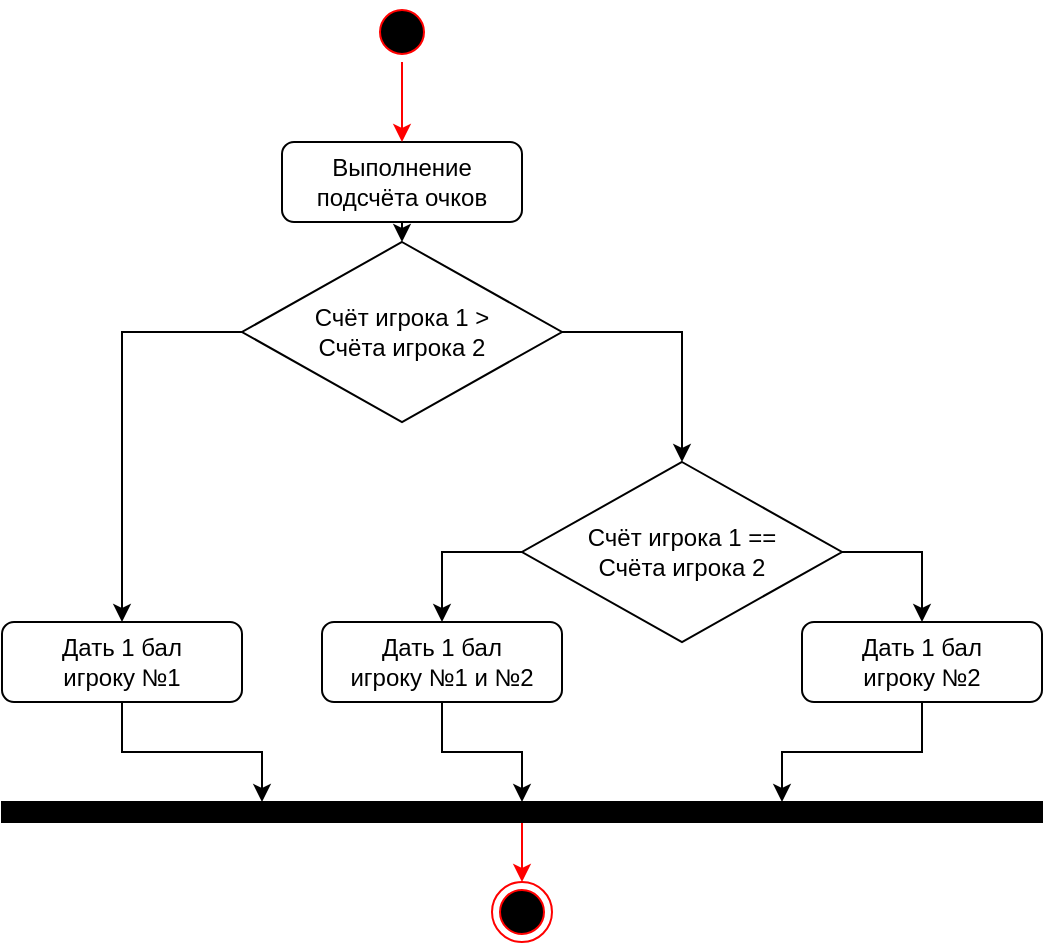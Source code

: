 <mxfile version="16.5.1" type="device"><diagram id="5U8zAogi2sXHxCddUW6z" name="Page-1"><mxGraphModel dx="1038" dy="649" grid="1" gridSize="10" guides="1" tooltips="1" connect="1" arrows="1" fold="1" page="1" pageScale="1" pageWidth="850" pageHeight="1100" math="0" shadow="0"><root><mxCell id="0"/><mxCell id="1" parent="0"/><mxCell id="0Ya9mDrRGmgA_TrDzb-6-18" style="edgeStyle=orthogonalEdgeStyle;rounded=0;orthogonalLoop=1;jettySize=auto;html=1;exitX=0.5;exitY=1;exitDx=0;exitDy=0;entryX=0.5;entryY=0;entryDx=0;entryDy=0;" edge="1" parent="1" source="0Ya9mDrRGmgA_TrDzb-6-1" target="0Ya9mDrRGmgA_TrDzb-6-2"><mxGeometry relative="1" as="geometry"/></mxCell><mxCell id="0Ya9mDrRGmgA_TrDzb-6-1" value="Выполнение подсчёта очков" style="rounded=1;whiteSpace=wrap;html=1;" vertex="1" parent="1"><mxGeometry x="280" y="120" width="120" height="40" as="geometry"/></mxCell><mxCell id="0Ya9mDrRGmgA_TrDzb-6-14" style="edgeStyle=orthogonalEdgeStyle;rounded=0;orthogonalLoop=1;jettySize=auto;html=1;exitX=0;exitY=0.5;exitDx=0;exitDy=0;entryX=0.5;entryY=0;entryDx=0;entryDy=0;" edge="1" parent="1" source="0Ya9mDrRGmgA_TrDzb-6-2" target="0Ya9mDrRGmgA_TrDzb-6-11"><mxGeometry relative="1" as="geometry"/></mxCell><mxCell id="0Ya9mDrRGmgA_TrDzb-6-15" style="edgeStyle=orthogonalEdgeStyle;rounded=0;orthogonalLoop=1;jettySize=auto;html=1;exitX=1;exitY=0.5;exitDx=0;exitDy=0;" edge="1" parent="1" source="0Ya9mDrRGmgA_TrDzb-6-2" target="0Ya9mDrRGmgA_TrDzb-6-10"><mxGeometry relative="1" as="geometry"/></mxCell><mxCell id="0Ya9mDrRGmgA_TrDzb-6-2" value="Счёт игрока 1 &amp;gt;&lt;br&gt;Счёта игрока 2" style="rhombus;whiteSpace=wrap;html=1;" vertex="1" parent="1"><mxGeometry x="260" y="170" width="160" height="90" as="geometry"/></mxCell><mxCell id="0Ya9mDrRGmgA_TrDzb-6-24" style="edgeStyle=orthogonalEdgeStyle;rounded=0;orthogonalLoop=1;jettySize=auto;html=1;exitX=0.5;exitY=1;exitDx=0;exitDy=0;entryX=0.5;entryY=0;entryDx=0;entryDy=0;strokeColor=#FF0000;" edge="1" parent="1" source="0Ya9mDrRGmgA_TrDzb-6-4" target="0Ya9mDrRGmgA_TrDzb-6-7"><mxGeometry relative="1" as="geometry"/></mxCell><mxCell id="0Ya9mDrRGmgA_TrDzb-6-4" value="" style="rounded=0;whiteSpace=wrap;html=1;fillColor=#000000;" vertex="1" parent="1"><mxGeometry x="140" y="450" width="520" height="10" as="geometry"/></mxCell><mxCell id="0Ya9mDrRGmgA_TrDzb-6-19" style="edgeStyle=orthogonalEdgeStyle;rounded=0;orthogonalLoop=1;jettySize=auto;html=1;exitX=0.5;exitY=1;exitDx=0;exitDy=0;entryX=0.5;entryY=0;entryDx=0;entryDy=0;strokeColor=#FF0000;" edge="1" parent="1" source="0Ya9mDrRGmgA_TrDzb-6-5" target="0Ya9mDrRGmgA_TrDzb-6-1"><mxGeometry relative="1" as="geometry"/></mxCell><mxCell id="0Ya9mDrRGmgA_TrDzb-6-5" value="" style="ellipse;html=1;shape=startState;fillColor=#000000;strokeColor=#ff0000;" vertex="1" parent="1"><mxGeometry x="325" y="50" width="30" height="30" as="geometry"/></mxCell><mxCell id="0Ya9mDrRGmgA_TrDzb-6-7" value="" style="ellipse;html=1;shape=endState;fillColor=#000000;strokeColor=#ff0000;" vertex="1" parent="1"><mxGeometry x="385" y="490" width="30" height="30" as="geometry"/></mxCell><mxCell id="0Ya9mDrRGmgA_TrDzb-6-16" style="edgeStyle=orthogonalEdgeStyle;rounded=0;orthogonalLoop=1;jettySize=auto;html=1;exitX=0;exitY=0.5;exitDx=0;exitDy=0;" edge="1" parent="1" source="0Ya9mDrRGmgA_TrDzb-6-10" target="0Ya9mDrRGmgA_TrDzb-6-12"><mxGeometry relative="1" as="geometry"/></mxCell><mxCell id="0Ya9mDrRGmgA_TrDzb-6-17" style="edgeStyle=orthogonalEdgeStyle;rounded=0;orthogonalLoop=1;jettySize=auto;html=1;exitX=1;exitY=0.5;exitDx=0;exitDy=0;entryX=0.5;entryY=0;entryDx=0;entryDy=0;" edge="1" parent="1" source="0Ya9mDrRGmgA_TrDzb-6-10" target="0Ya9mDrRGmgA_TrDzb-6-13"><mxGeometry relative="1" as="geometry"/></mxCell><mxCell id="0Ya9mDrRGmgA_TrDzb-6-10" value="Счёт игрока 1 ==&lt;br&gt;Счёта игрока 2" style="rhombus;whiteSpace=wrap;html=1;" vertex="1" parent="1"><mxGeometry x="400" y="280" width="160" height="90" as="geometry"/></mxCell><mxCell id="0Ya9mDrRGmgA_TrDzb-6-21" style="edgeStyle=orthogonalEdgeStyle;rounded=0;orthogonalLoop=1;jettySize=auto;html=1;exitX=0.5;exitY=1;exitDx=0;exitDy=0;entryX=0.25;entryY=0;entryDx=0;entryDy=0;" edge="1" parent="1" source="0Ya9mDrRGmgA_TrDzb-6-11" target="0Ya9mDrRGmgA_TrDzb-6-4"><mxGeometry relative="1" as="geometry"/></mxCell><mxCell id="0Ya9mDrRGmgA_TrDzb-6-11" value="Дать 1 бал&lt;br&gt;игроку №1" style="rounded=1;whiteSpace=wrap;html=1;" vertex="1" parent="1"><mxGeometry x="140" y="360" width="120" height="40" as="geometry"/></mxCell><mxCell id="0Ya9mDrRGmgA_TrDzb-6-22" style="edgeStyle=orthogonalEdgeStyle;rounded=0;orthogonalLoop=1;jettySize=auto;html=1;exitX=0.5;exitY=1;exitDx=0;exitDy=0;entryX=0.5;entryY=0;entryDx=0;entryDy=0;" edge="1" parent="1" source="0Ya9mDrRGmgA_TrDzb-6-12" target="0Ya9mDrRGmgA_TrDzb-6-4"><mxGeometry relative="1" as="geometry"/></mxCell><mxCell id="0Ya9mDrRGmgA_TrDzb-6-12" value="Дать 1 бал&lt;br&gt;игроку №1 и №2" style="rounded=1;whiteSpace=wrap;html=1;" vertex="1" parent="1"><mxGeometry x="300" y="360" width="120" height="40" as="geometry"/></mxCell><mxCell id="0Ya9mDrRGmgA_TrDzb-6-23" style="edgeStyle=orthogonalEdgeStyle;rounded=0;orthogonalLoop=1;jettySize=auto;html=1;exitX=0.5;exitY=1;exitDx=0;exitDy=0;entryX=0.75;entryY=0;entryDx=0;entryDy=0;" edge="1" parent="1" source="0Ya9mDrRGmgA_TrDzb-6-13" target="0Ya9mDrRGmgA_TrDzb-6-4"><mxGeometry relative="1" as="geometry"/></mxCell><mxCell id="0Ya9mDrRGmgA_TrDzb-6-13" value="Дать 1 бал&lt;br&gt;игроку №2" style="rounded=1;whiteSpace=wrap;html=1;" vertex="1" parent="1"><mxGeometry x="540" y="360" width="120" height="40" as="geometry"/></mxCell></root></mxGraphModel></diagram></mxfile>